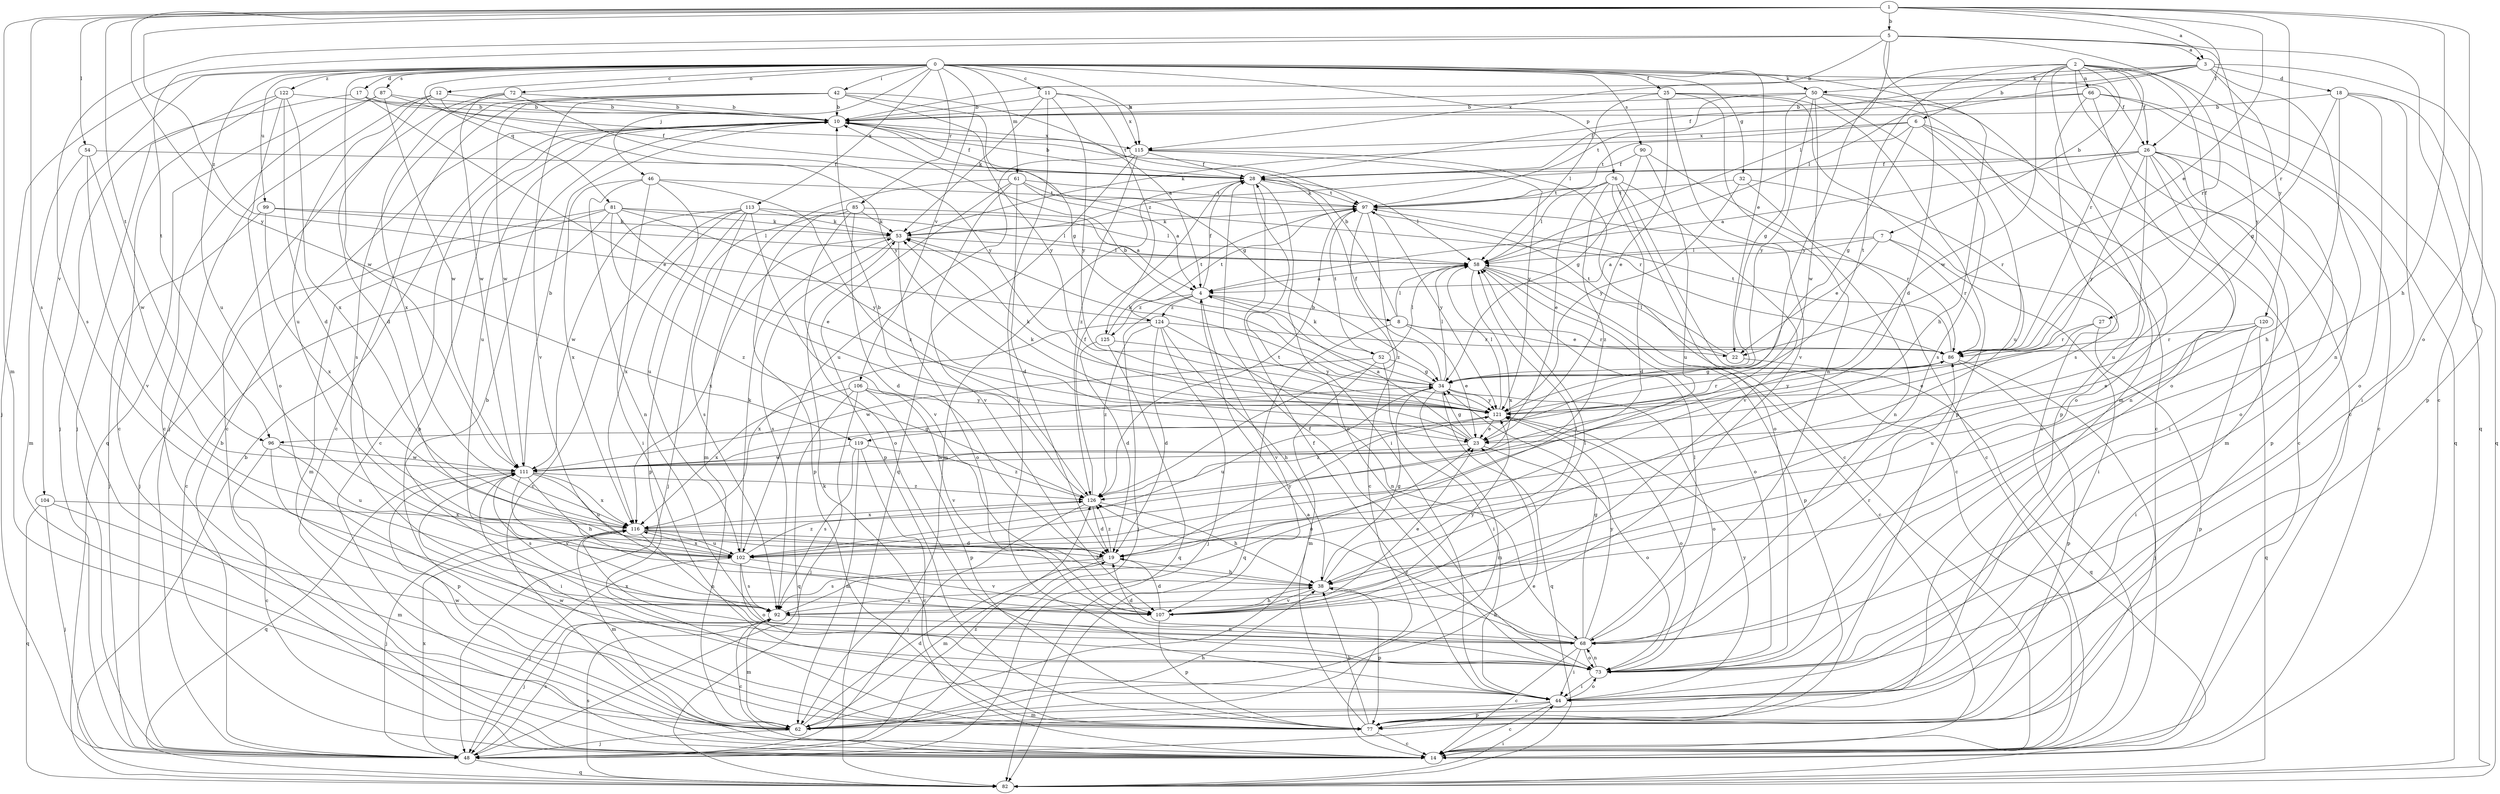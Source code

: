 strict digraph  {
0;
1;
2;
3;
4;
5;
6;
7;
8;
10;
11;
12;
14;
17;
18;
19;
22;
23;
25;
26;
27;
28;
32;
34;
38;
42;
44;
46;
48;
50;
52;
53;
54;
58;
61;
62;
66;
68;
72;
73;
76;
77;
81;
82;
85;
86;
87;
90;
92;
96;
97;
99;
102;
104;
106;
107;
111;
113;
115;
116;
119;
120;
121;
122;
124;
125;
126;
0 -> 11  [label=c];
0 -> 12  [label=c];
0 -> 17  [label=d];
0 -> 22  [label=e];
0 -> 25  [label=f];
0 -> 26  [label=f];
0 -> 32  [label=g];
0 -> 38  [label=h];
0 -> 42  [label=i];
0 -> 46  [label=j];
0 -> 48  [label=j];
0 -> 50  [label=k];
0 -> 61  [label=m];
0 -> 72  [label=o];
0 -> 76  [label=p];
0 -> 81  [label=q];
0 -> 85  [label=r];
0 -> 87  [label=s];
0 -> 90  [label=s];
0 -> 99  [label=u];
0 -> 102  [label=u];
0 -> 104  [label=v];
0 -> 106  [label=v];
0 -> 111  [label=w];
0 -> 113  [label=x];
0 -> 115  [label=x];
0 -> 122  [label=z];
1 -> 3  [label=a];
1 -> 5  [label=b];
1 -> 22  [label=e];
1 -> 26  [label=f];
1 -> 38  [label=h];
1 -> 54  [label=l];
1 -> 62  [label=m];
1 -> 73  [label=o];
1 -> 86  [label=r];
1 -> 92  [label=s];
1 -> 96  [label=t];
1 -> 119  [label=y];
1 -> 124  [label=z];
2 -> 6  [label=b];
2 -> 7  [label=b];
2 -> 14  [label=c];
2 -> 26  [label=f];
2 -> 27  [label=f];
2 -> 62  [label=m];
2 -> 66  [label=n];
2 -> 82  [label=q];
2 -> 86  [label=r];
2 -> 96  [label=t];
2 -> 111  [label=w];
2 -> 119  [label=y];
3 -> 18  [label=d];
3 -> 28  [label=f];
3 -> 50  [label=k];
3 -> 58  [label=l];
3 -> 68  [label=n];
3 -> 77  [label=p];
3 -> 115  [label=x];
3 -> 120  [label=y];
4 -> 8  [label=b];
4 -> 28  [label=f];
4 -> 48  [label=j];
4 -> 52  [label=k];
4 -> 107  [label=v];
4 -> 124  [label=z];
4 -> 125  [label=z];
5 -> 3  [label=a];
5 -> 10  [label=b];
5 -> 14  [label=c];
5 -> 19  [label=d];
5 -> 58  [label=l];
5 -> 86  [label=r];
5 -> 92  [label=s];
5 -> 96  [label=t];
5 -> 121  [label=y];
6 -> 14  [label=c];
6 -> 34  [label=g];
6 -> 53  [label=k];
6 -> 73  [label=o];
6 -> 97  [label=t];
6 -> 102  [label=u];
6 -> 115  [label=x];
7 -> 4  [label=a];
7 -> 22  [label=e];
7 -> 44  [label=i];
7 -> 58  [label=l];
7 -> 86  [label=r];
8 -> 10  [label=b];
8 -> 22  [label=e];
8 -> 23  [label=e];
8 -> 58  [label=l];
8 -> 82  [label=q];
8 -> 86  [label=r];
10 -> 14  [label=c];
10 -> 28  [label=f];
10 -> 34  [label=g];
10 -> 77  [label=p];
10 -> 102  [label=u];
10 -> 115  [label=x];
11 -> 10  [label=b];
11 -> 44  [label=i];
11 -> 53  [label=k];
11 -> 115  [label=x];
11 -> 121  [label=y];
11 -> 125  [label=z];
12 -> 10  [label=b];
12 -> 19  [label=d];
12 -> 48  [label=j];
12 -> 97  [label=t];
12 -> 102  [label=u];
17 -> 10  [label=b];
17 -> 23  [label=e];
17 -> 28  [label=f];
17 -> 48  [label=j];
18 -> 10  [label=b];
18 -> 34  [label=g];
18 -> 38  [label=h];
18 -> 44  [label=i];
18 -> 73  [label=o];
18 -> 82  [label=q];
19 -> 38  [label=h];
19 -> 62  [label=m];
19 -> 92  [label=s];
19 -> 121  [label=y];
19 -> 126  [label=z];
22 -> 58  [label=l];
22 -> 82  [label=q];
22 -> 97  [label=t];
23 -> 4  [label=a];
23 -> 34  [label=g];
23 -> 53  [label=k];
23 -> 73  [label=o];
23 -> 111  [label=w];
25 -> 10  [label=b];
25 -> 14  [label=c];
25 -> 23  [label=e];
25 -> 58  [label=l];
25 -> 68  [label=n];
25 -> 77  [label=p];
25 -> 107  [label=v];
26 -> 4  [label=a];
26 -> 28  [label=f];
26 -> 44  [label=i];
26 -> 53  [label=k];
26 -> 62  [label=m];
26 -> 68  [label=n];
26 -> 73  [label=o];
26 -> 77  [label=p];
26 -> 102  [label=u];
26 -> 121  [label=y];
27 -> 23  [label=e];
27 -> 77  [label=p];
27 -> 86  [label=r];
28 -> 10  [label=b];
28 -> 44  [label=i];
28 -> 58  [label=l];
28 -> 62  [label=m];
28 -> 73  [label=o];
28 -> 97  [label=t];
32 -> 68  [label=n];
32 -> 86  [label=r];
32 -> 97  [label=t];
32 -> 121  [label=y];
34 -> 10  [label=b];
34 -> 28  [label=f];
34 -> 53  [label=k];
34 -> 58  [label=l];
34 -> 62  [label=m];
34 -> 73  [label=o];
34 -> 82  [label=q];
34 -> 102  [label=u];
34 -> 121  [label=y];
38 -> 34  [label=g];
38 -> 58  [label=l];
38 -> 77  [label=p];
38 -> 92  [label=s];
38 -> 107  [label=v];
42 -> 4  [label=a];
42 -> 10  [label=b];
42 -> 14  [label=c];
42 -> 34  [label=g];
42 -> 92  [label=s];
42 -> 107  [label=v];
42 -> 111  [label=w];
42 -> 121  [label=y];
44 -> 14  [label=c];
44 -> 28  [label=f];
44 -> 62  [label=m];
44 -> 73  [label=o];
44 -> 77  [label=p];
44 -> 121  [label=y];
46 -> 44  [label=i];
46 -> 68  [label=n];
46 -> 97  [label=t];
46 -> 102  [label=u];
46 -> 116  [label=x];
46 -> 126  [label=z];
48 -> 10  [label=b];
48 -> 82  [label=q];
48 -> 92  [label=s];
48 -> 116  [label=x];
48 -> 126  [label=z];
50 -> 10  [label=b];
50 -> 14  [label=c];
50 -> 34  [label=g];
50 -> 77  [label=p];
50 -> 92  [label=s];
50 -> 97  [label=t];
50 -> 111  [label=w];
50 -> 121  [label=y];
52 -> 34  [label=g];
52 -> 44  [label=i];
52 -> 58  [label=l];
52 -> 62  [label=m];
52 -> 97  [label=t];
52 -> 111  [label=w];
53 -> 58  [label=l];
53 -> 73  [label=o];
53 -> 92  [label=s];
53 -> 116  [label=x];
54 -> 28  [label=f];
54 -> 62  [label=m];
54 -> 107  [label=v];
54 -> 111  [label=w];
58 -> 4  [label=a];
58 -> 14  [label=c];
58 -> 73  [label=o];
58 -> 77  [label=p];
58 -> 116  [label=x];
61 -> 4  [label=a];
61 -> 19  [label=d];
61 -> 62  [label=m];
61 -> 77  [label=p];
61 -> 86  [label=r];
61 -> 97  [label=t];
61 -> 107  [label=v];
62 -> 19  [label=d];
62 -> 23  [label=e];
62 -> 38  [label=h];
62 -> 48  [label=j];
62 -> 111  [label=w];
66 -> 10  [label=b];
66 -> 14  [label=c];
66 -> 28  [label=f];
66 -> 73  [label=o];
66 -> 82  [label=q];
66 -> 92  [label=s];
68 -> 14  [label=c];
68 -> 19  [label=d];
68 -> 34  [label=g];
68 -> 38  [label=h];
68 -> 44  [label=i];
68 -> 58  [label=l];
68 -> 73  [label=o];
68 -> 86  [label=r];
68 -> 116  [label=x];
68 -> 121  [label=y];
68 -> 126  [label=z];
72 -> 10  [label=b];
72 -> 14  [label=c];
72 -> 111  [label=w];
72 -> 116  [label=x];
72 -> 121  [label=y];
73 -> 10  [label=b];
73 -> 28  [label=f];
73 -> 44  [label=i];
73 -> 68  [label=n];
76 -> 14  [label=c];
76 -> 19  [label=d];
76 -> 23  [label=e];
76 -> 58  [label=l];
76 -> 73  [label=o];
76 -> 97  [label=t];
76 -> 107  [label=v];
76 -> 126  [label=z];
77 -> 4  [label=a];
77 -> 14  [label=c];
77 -> 38  [label=h];
77 -> 53  [label=k];
77 -> 111  [label=w];
81 -> 14  [label=c];
81 -> 23  [label=e];
81 -> 48  [label=j];
81 -> 53  [label=k];
81 -> 58  [label=l];
81 -> 62  [label=m];
81 -> 121  [label=y];
81 -> 126  [label=z];
82 -> 10  [label=b];
82 -> 44  [label=i];
82 -> 92  [label=s];
85 -> 4  [label=a];
85 -> 19  [label=d];
85 -> 48  [label=j];
85 -> 53  [label=k];
85 -> 73  [label=o];
85 -> 77  [label=p];
86 -> 34  [label=g];
86 -> 48  [label=j];
86 -> 77  [label=p];
86 -> 97  [label=t];
86 -> 121  [label=y];
87 -> 10  [label=b];
87 -> 14  [label=c];
87 -> 82  [label=q];
87 -> 111  [label=w];
87 -> 121  [label=y];
90 -> 14  [label=c];
90 -> 28  [label=f];
90 -> 34  [label=g];
90 -> 102  [label=u];
92 -> 14  [label=c];
92 -> 23  [label=e];
92 -> 48  [label=j];
92 -> 62  [label=m];
92 -> 68  [label=n];
96 -> 14  [label=c];
96 -> 77  [label=p];
96 -> 102  [label=u];
96 -> 111  [label=w];
97 -> 14  [label=c];
97 -> 53  [label=k];
97 -> 86  [label=r];
97 -> 121  [label=y];
97 -> 126  [label=z];
99 -> 48  [label=j];
99 -> 53  [label=k];
99 -> 58  [label=l];
99 -> 116  [label=x];
102 -> 48  [label=j];
102 -> 53  [label=k];
102 -> 73  [label=o];
102 -> 92  [label=s];
102 -> 107  [label=v];
102 -> 116  [label=x];
102 -> 126  [label=z];
104 -> 48  [label=j];
104 -> 62  [label=m];
104 -> 82  [label=q];
104 -> 116  [label=x];
106 -> 48  [label=j];
106 -> 77  [label=p];
106 -> 82  [label=q];
106 -> 107  [label=v];
106 -> 116  [label=x];
106 -> 121  [label=y];
107 -> 19  [label=d];
107 -> 23  [label=e];
107 -> 38  [label=h];
107 -> 58  [label=l];
107 -> 77  [label=p];
107 -> 121  [label=y];
111 -> 10  [label=b];
111 -> 34  [label=g];
111 -> 38  [label=h];
111 -> 44  [label=i];
111 -> 82  [label=q];
111 -> 92  [label=s];
111 -> 102  [label=u];
111 -> 107  [label=v];
111 -> 116  [label=x];
111 -> 126  [label=z];
113 -> 14  [label=c];
113 -> 53  [label=k];
113 -> 58  [label=l];
113 -> 77  [label=p];
113 -> 92  [label=s];
113 -> 107  [label=v];
113 -> 111  [label=w];
113 -> 116  [label=x];
115 -> 14  [label=c];
115 -> 28  [label=f];
115 -> 82  [label=q];
115 -> 102  [label=u];
115 -> 121  [label=y];
115 -> 126  [label=z];
116 -> 19  [label=d];
116 -> 38  [label=h];
116 -> 48  [label=j];
116 -> 62  [label=m];
116 -> 68  [label=n];
116 -> 102  [label=u];
119 -> 14  [label=c];
119 -> 62  [label=m];
119 -> 92  [label=s];
119 -> 111  [label=w];
119 -> 126  [label=z];
120 -> 23  [label=e];
120 -> 44  [label=i];
120 -> 82  [label=q];
120 -> 86  [label=r];
120 -> 102  [label=u];
121 -> 23  [label=e];
121 -> 53  [label=k];
121 -> 58  [label=l];
121 -> 73  [label=o];
121 -> 86  [label=r];
121 -> 126  [label=z];
122 -> 10  [label=b];
122 -> 14  [label=c];
122 -> 19  [label=d];
122 -> 48  [label=j];
122 -> 73  [label=o];
122 -> 116  [label=x];
124 -> 19  [label=d];
124 -> 38  [label=h];
124 -> 48  [label=j];
124 -> 68  [label=n];
124 -> 86  [label=r];
124 -> 97  [label=t];
124 -> 116  [label=x];
124 -> 126  [label=z];
125 -> 19  [label=d];
125 -> 82  [label=q];
125 -> 97  [label=t];
125 -> 121  [label=y];
126 -> 10  [label=b];
126 -> 19  [label=d];
126 -> 28  [label=f];
126 -> 38  [label=h];
126 -> 48  [label=j];
126 -> 97  [label=t];
126 -> 116  [label=x];
}
